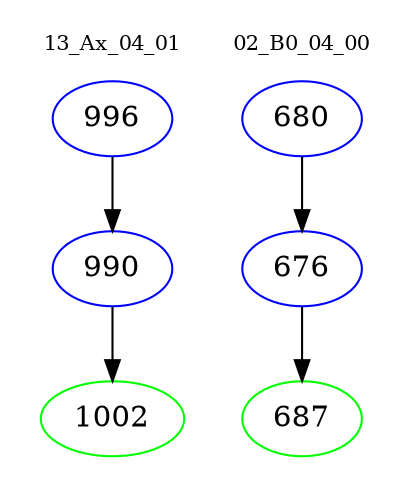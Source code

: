 digraph{
subgraph cluster_0 {
color = white
label = "13_Ax_04_01";
fontsize=10;
T0_996 [label="996", color="blue"]
T0_996 -> T0_990 [color="black"]
T0_990 [label="990", color="blue"]
T0_990 -> T0_1002 [color="black"]
T0_1002 [label="1002", color="green"]
}
subgraph cluster_1 {
color = white
label = "02_B0_04_00";
fontsize=10;
T1_680 [label="680", color="blue"]
T1_680 -> T1_676 [color="black"]
T1_676 [label="676", color="blue"]
T1_676 -> T1_687 [color="black"]
T1_687 [label="687", color="green"]
}
}
